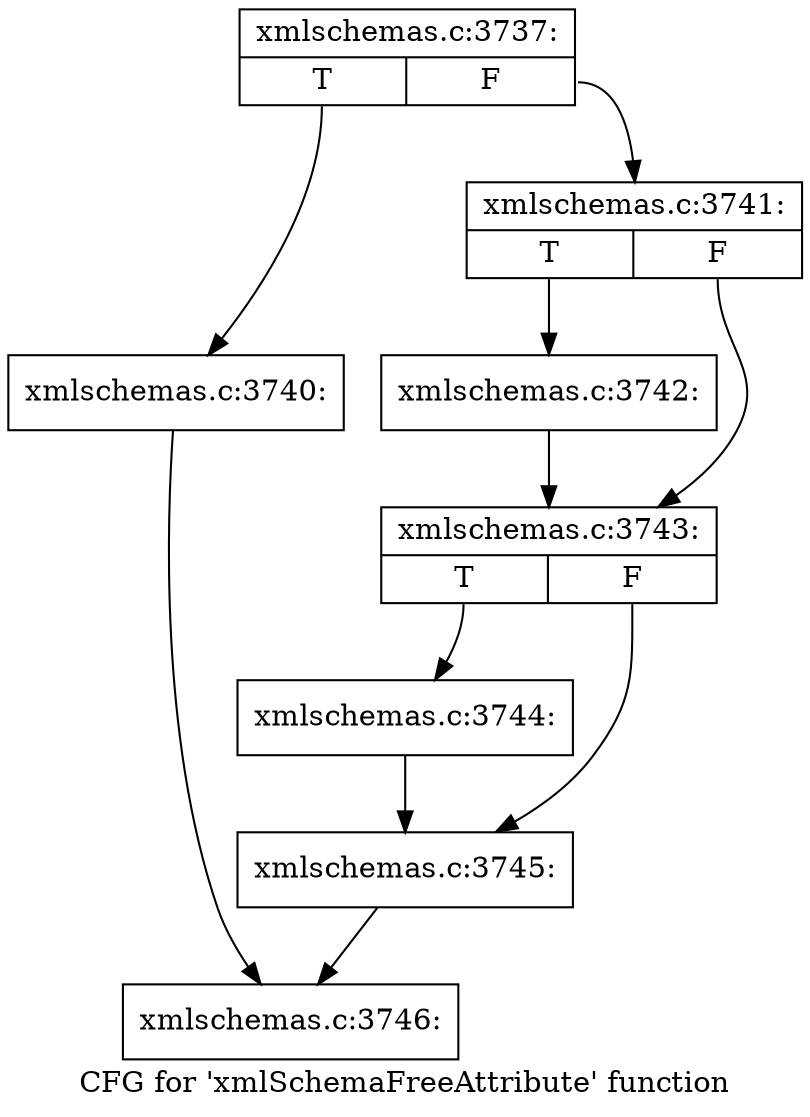 digraph "CFG for 'xmlSchemaFreeAttribute' function" {
	label="CFG for 'xmlSchemaFreeAttribute' function";

	Node0x4b257b0 [shape=record,label="{xmlschemas.c:3737:|{<s0>T|<s1>F}}"];
	Node0x4b257b0:s0 -> Node0x4b1aa90;
	Node0x4b257b0:s1 -> Node0x4b1aae0;
	Node0x4b1aa90 [shape=record,label="{xmlschemas.c:3740:}"];
	Node0x4b1aa90 -> Node0x4b26160;
	Node0x4b1aae0 [shape=record,label="{xmlschemas.c:3741:|{<s0>T|<s1>F}}"];
	Node0x4b1aae0:s0 -> Node0x4b27ec0;
	Node0x4b1aae0:s1 -> Node0x4b27f10;
	Node0x4b27ec0 [shape=record,label="{xmlschemas.c:3742:}"];
	Node0x4b27ec0 -> Node0x4b27f10;
	Node0x4b27f10 [shape=record,label="{xmlschemas.c:3743:|{<s0>T|<s1>F}}"];
	Node0x4b27f10:s0 -> Node0x4b28450;
	Node0x4b27f10:s1 -> Node0x4b284a0;
	Node0x4b28450 [shape=record,label="{xmlschemas.c:3744:}"];
	Node0x4b28450 -> Node0x4b284a0;
	Node0x4b284a0 [shape=record,label="{xmlschemas.c:3745:}"];
	Node0x4b284a0 -> Node0x4b26160;
	Node0x4b26160 [shape=record,label="{xmlschemas.c:3746:}"];
}
